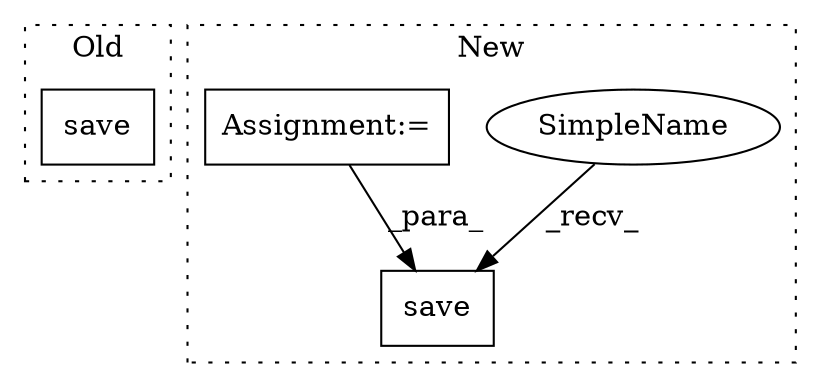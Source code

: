 digraph G {
subgraph cluster0 {
1 [label="save" a="32" s="3797,3870" l="5,1" shape="box"];
label = "Old";
style="dotted";
}
subgraph cluster1 {
2 [label="SimpleName" a="42" s="4206" l="5" shape="ellipse"];
3 [label="save" a="32" s="4212,4258" l="5,1" shape="box"];
4 [label="Assignment:=" a="7" s="3966" l="1" shape="box"];
label = "New";
style="dotted";
}
2 -> 3 [label="_recv_"];
4 -> 3 [label="_para_"];
}